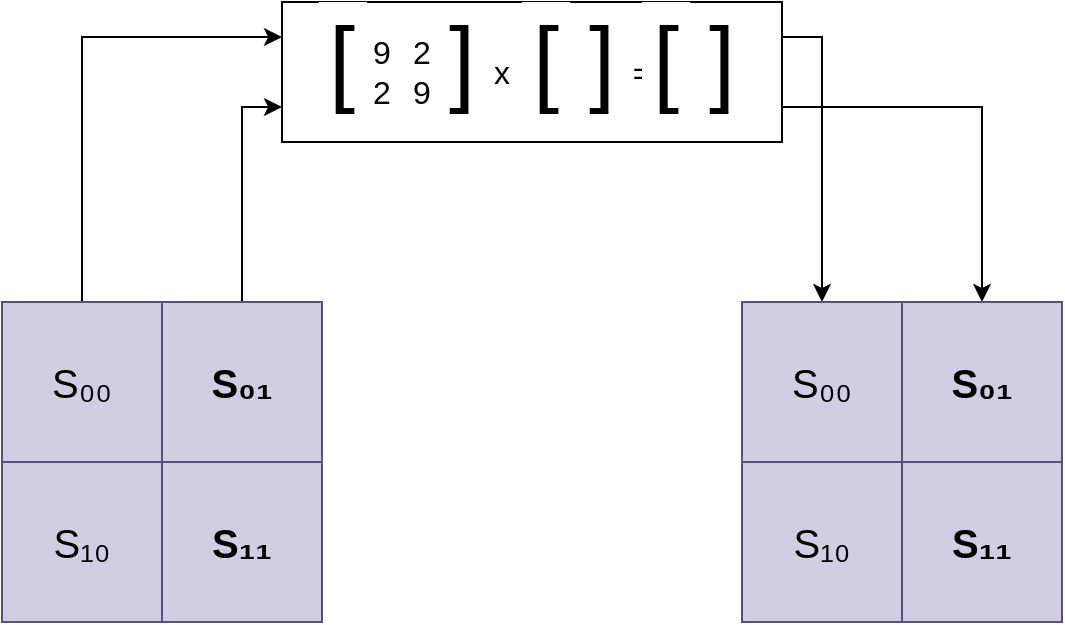 <mxfile version="23.1.2" type="device">
  <diagram name="Stránka-1" id="hp3DllEChL5aQRAPkU0n">
    <mxGraphModel dx="1301" dy="759" grid="1" gridSize="10" guides="1" tooltips="1" connect="1" arrows="1" fold="1" page="1" pageScale="1" pageWidth="827" pageHeight="1169" math="0" shadow="0">
      <root>
        <mxCell id="0" />
        <mxCell id="1" parent="0" />
        <mxCell id="UREclnvk__gFeF24geMN-32" style="edgeStyle=orthogonalEdgeStyle;rounded=0;orthogonalLoop=1;jettySize=auto;html=1;exitX=1;exitY=0.75;exitDx=0;exitDy=0;entryX=0.5;entryY=0;entryDx=0;entryDy=0;" edge="1" parent="1" source="UREclnvk__gFeF24geMN-17" target="UREclnvk__gFeF24geMN-14">
          <mxGeometry relative="1" as="geometry" />
        </mxCell>
        <mxCell id="UREclnvk__gFeF24geMN-33" style="edgeStyle=orthogonalEdgeStyle;rounded=0;orthogonalLoop=1;jettySize=auto;html=1;exitX=1;exitY=0.25;exitDx=0;exitDy=0;entryX=0.5;entryY=0;entryDx=0;entryDy=0;" edge="1" parent="1" source="UREclnvk__gFeF24geMN-17" target="UREclnvk__gFeF24geMN-13">
          <mxGeometry relative="1" as="geometry" />
        </mxCell>
        <mxCell id="UREclnvk__gFeF24geMN-17" value="" style="rounded=0;whiteSpace=wrap;html=1;" vertex="1" parent="1">
          <mxGeometry x="130" y="300" width="250" height="70" as="geometry" />
        </mxCell>
        <mxCell id="UREclnvk__gFeF24geMN-6" value="" style="swimlane;startSize=0;fillColor=#d0cee2;strokeColor=#56517e;" vertex="1" parent="1">
          <mxGeometry x="-10" y="450" width="160" height="160" as="geometry" />
        </mxCell>
        <mxCell id="UREclnvk__gFeF24geMN-31" style="edgeStyle=orthogonalEdgeStyle;rounded=0;orthogonalLoop=1;jettySize=auto;html=1;exitX=0.5;exitY=0;exitDx=0;exitDy=0;entryX=0;entryY=0.25;entryDx=0;entryDy=0;" edge="1" parent="1" source="UREclnvk__gFeF24geMN-7" target="UREclnvk__gFeF24geMN-17">
          <mxGeometry relative="1" as="geometry" />
        </mxCell>
        <mxCell id="UREclnvk__gFeF24geMN-7" value="&lt;font style=&quot;font-size: 20px;&quot;&gt;S₀₀&lt;/font&gt;" style="whiteSpace=wrap;html=1;aspect=fixed;fillColor=#d0cee2;strokeColor=#56517e;" vertex="1" parent="1">
          <mxGeometry x="-10" y="450" width="80" height="80" as="geometry" />
        </mxCell>
        <mxCell id="UREclnvk__gFeF24geMN-30" style="edgeStyle=orthogonalEdgeStyle;rounded=0;orthogonalLoop=1;jettySize=auto;html=1;exitX=0.5;exitY=0;exitDx=0;exitDy=0;entryX=0;entryY=0.75;entryDx=0;entryDy=0;" edge="1" parent="1" source="UREclnvk__gFeF24geMN-8" target="UREclnvk__gFeF24geMN-17">
          <mxGeometry relative="1" as="geometry" />
        </mxCell>
        <mxCell id="UREclnvk__gFeF24geMN-8" value="&lt;font style=&quot;font-size: 20px;&quot;&gt;S₀₁&lt;/font&gt;" style="whiteSpace=wrap;html=1;aspect=fixed;fillColor=#d0cee2;strokeColor=#56517e;fontStyle=1;" vertex="1" parent="1">
          <mxGeometry x="70" y="450" width="80" height="80" as="geometry" />
        </mxCell>
        <mxCell id="UREclnvk__gFeF24geMN-10" value="S₁₁" style="whiteSpace=wrap;html=1;aspect=fixed;fillColor=#d0cee2;strokeColor=#56517e;fontSize=20;fontStyle=1;" vertex="1" parent="1">
          <mxGeometry x="70" y="530" width="80" height="80" as="geometry" />
        </mxCell>
        <mxCell id="UREclnvk__gFeF24geMN-9" value="S₁₀" style="whiteSpace=wrap;html=1;aspect=fixed;fillColor=#d0cee2;strokeColor=#56517e;fontSize=20;fontStyle=0;" vertex="1" parent="1">
          <mxGeometry x="-10" y="530" width="80" height="80" as="geometry" />
        </mxCell>
        <mxCell id="UREclnvk__gFeF24geMN-12" value="" style="swimlane;startSize=0;fillColor=#d0cee2;strokeColor=#56517e;" vertex="1" parent="1">
          <mxGeometry x="360" y="450" width="160" height="160" as="geometry" />
        </mxCell>
        <mxCell id="UREclnvk__gFeF24geMN-13" value="&lt;font style=&quot;font-size: 20px;&quot;&gt;S₀₀&lt;/font&gt;" style="whiteSpace=wrap;html=1;aspect=fixed;fillColor=#d0cee2;strokeColor=#56517e;" vertex="1" parent="1">
          <mxGeometry x="360" y="450" width="80" height="80" as="geometry" />
        </mxCell>
        <mxCell id="UREclnvk__gFeF24geMN-14" value="&lt;font style=&quot;font-size: 20px;&quot;&gt;S₀₁&lt;/font&gt;" style="whiteSpace=wrap;html=1;aspect=fixed;fillColor=#d0cee2;strokeColor=#56517e;fontStyle=1;" vertex="1" parent="1">
          <mxGeometry x="440" y="450" width="80" height="80" as="geometry" />
        </mxCell>
        <mxCell id="UREclnvk__gFeF24geMN-15" value="S₁₁" style="whiteSpace=wrap;html=1;aspect=fixed;fillColor=#d0cee2;strokeColor=#56517e;fontSize=20;fontStyle=1;" vertex="1" parent="1">
          <mxGeometry x="440" y="530" width="80" height="80" as="geometry" />
        </mxCell>
        <mxCell id="UREclnvk__gFeF24geMN-16" value="S₁₀" style="whiteSpace=wrap;html=1;aspect=fixed;fillColor=#d0cee2;strokeColor=#56517e;fontSize=20;fontStyle=0;" vertex="1" parent="1">
          <mxGeometry x="360" y="530" width="80" height="80" as="geometry" />
        </mxCell>
        <mxCell id="UREclnvk__gFeF24geMN-19" value="&lt;font style=&quot;font-size: 47px;&quot;&gt;[&lt;/font&gt;" style="rounded=0;whiteSpace=wrap;html=1;strokeColor=none;fontStyle=0;fontSize=47;" vertex="1" parent="1">
          <mxGeometry x="148.44" y="300" width="24.12" height="60" as="geometry" />
        </mxCell>
        <mxCell id="UREclnvk__gFeF24geMN-21" value="&lt;font style=&quot;font-size: 16px;&quot;&gt;9&lt;br&gt;2&lt;br&gt;&lt;/font&gt;" style="rounded=0;whiteSpace=wrap;html=1;strokeColor=none;fontStyle=0;fillColor=none;" vertex="1" parent="1">
          <mxGeometry x="170" y="315" width="20" height="40" as="geometry" />
        </mxCell>
        <mxCell id="UREclnvk__gFeF24geMN-22" value="]" style="rounded=0;whiteSpace=wrap;html=1;strokeColor=none;fontStyle=0;fontSize=47;fillColor=none;" vertex="1" parent="1">
          <mxGeometry x="210" y="300" width="20" height="60" as="geometry" />
        </mxCell>
        <mxCell id="UREclnvk__gFeF24geMN-23" value="&lt;font style=&quot;font-size: 16px;&quot;&gt;2&lt;br&gt;9&lt;br&gt;&lt;/font&gt;" style="rounded=0;whiteSpace=wrap;html=1;strokeColor=none;fontStyle=0;fillColor=none;" vertex="1" parent="1">
          <mxGeometry x="190" y="315" width="20" height="40" as="geometry" />
        </mxCell>
        <mxCell id="UREclnvk__gFeF24geMN-24" value="&lt;font style=&quot;font-size: 16px;&quot;&gt;x&lt;br&gt;&lt;/font&gt;" style="rounded=0;whiteSpace=wrap;html=1;strokeColor=none;fontStyle=0;fillColor=none;" vertex="1" parent="1">
          <mxGeometry x="230" y="315" width="20" height="40" as="geometry" />
        </mxCell>
        <mxCell id="UREclnvk__gFeF24geMN-25" value="&lt;font style=&quot;font-size: 47px;&quot;&gt;[&lt;/font&gt;" style="rounded=0;whiteSpace=wrap;html=1;strokeColor=none;fontStyle=0;fontSize=47;" vertex="1" parent="1">
          <mxGeometry x="250" y="300" width="24.12" height="60" as="geometry" />
        </mxCell>
        <mxCell id="UREclnvk__gFeF24geMN-26" value="]" style="rounded=0;whiteSpace=wrap;html=1;strokeColor=none;fontStyle=0;fontSize=47;fillColor=none;" vertex="1" parent="1">
          <mxGeometry x="280" y="300" width="20" height="60" as="geometry" />
        </mxCell>
        <mxCell id="UREclnvk__gFeF24geMN-27" value="&lt;font style=&quot;font-size: 16px;&quot;&gt;=&lt;br&gt;&lt;/font&gt;" style="rounded=0;whiteSpace=wrap;html=1;strokeColor=none;fontStyle=0;fillColor=none;" vertex="1" parent="1">
          <mxGeometry x="300" y="315" width="20" height="40" as="geometry" />
        </mxCell>
        <mxCell id="UREclnvk__gFeF24geMN-28" value="&lt;font style=&quot;font-size: 47px;&quot;&gt;[&lt;/font&gt;" style="rounded=0;whiteSpace=wrap;html=1;strokeColor=none;fontStyle=0;fontSize=47;" vertex="1" parent="1">
          <mxGeometry x="310" y="300" width="24.12" height="60" as="geometry" />
        </mxCell>
        <mxCell id="UREclnvk__gFeF24geMN-29" value="]" style="rounded=0;whiteSpace=wrap;html=1;strokeColor=none;fontStyle=0;fontSize=47;fillColor=none;" vertex="1" parent="1">
          <mxGeometry x="340" y="300" width="20" height="60" as="geometry" />
        </mxCell>
      </root>
    </mxGraphModel>
  </diagram>
</mxfile>
